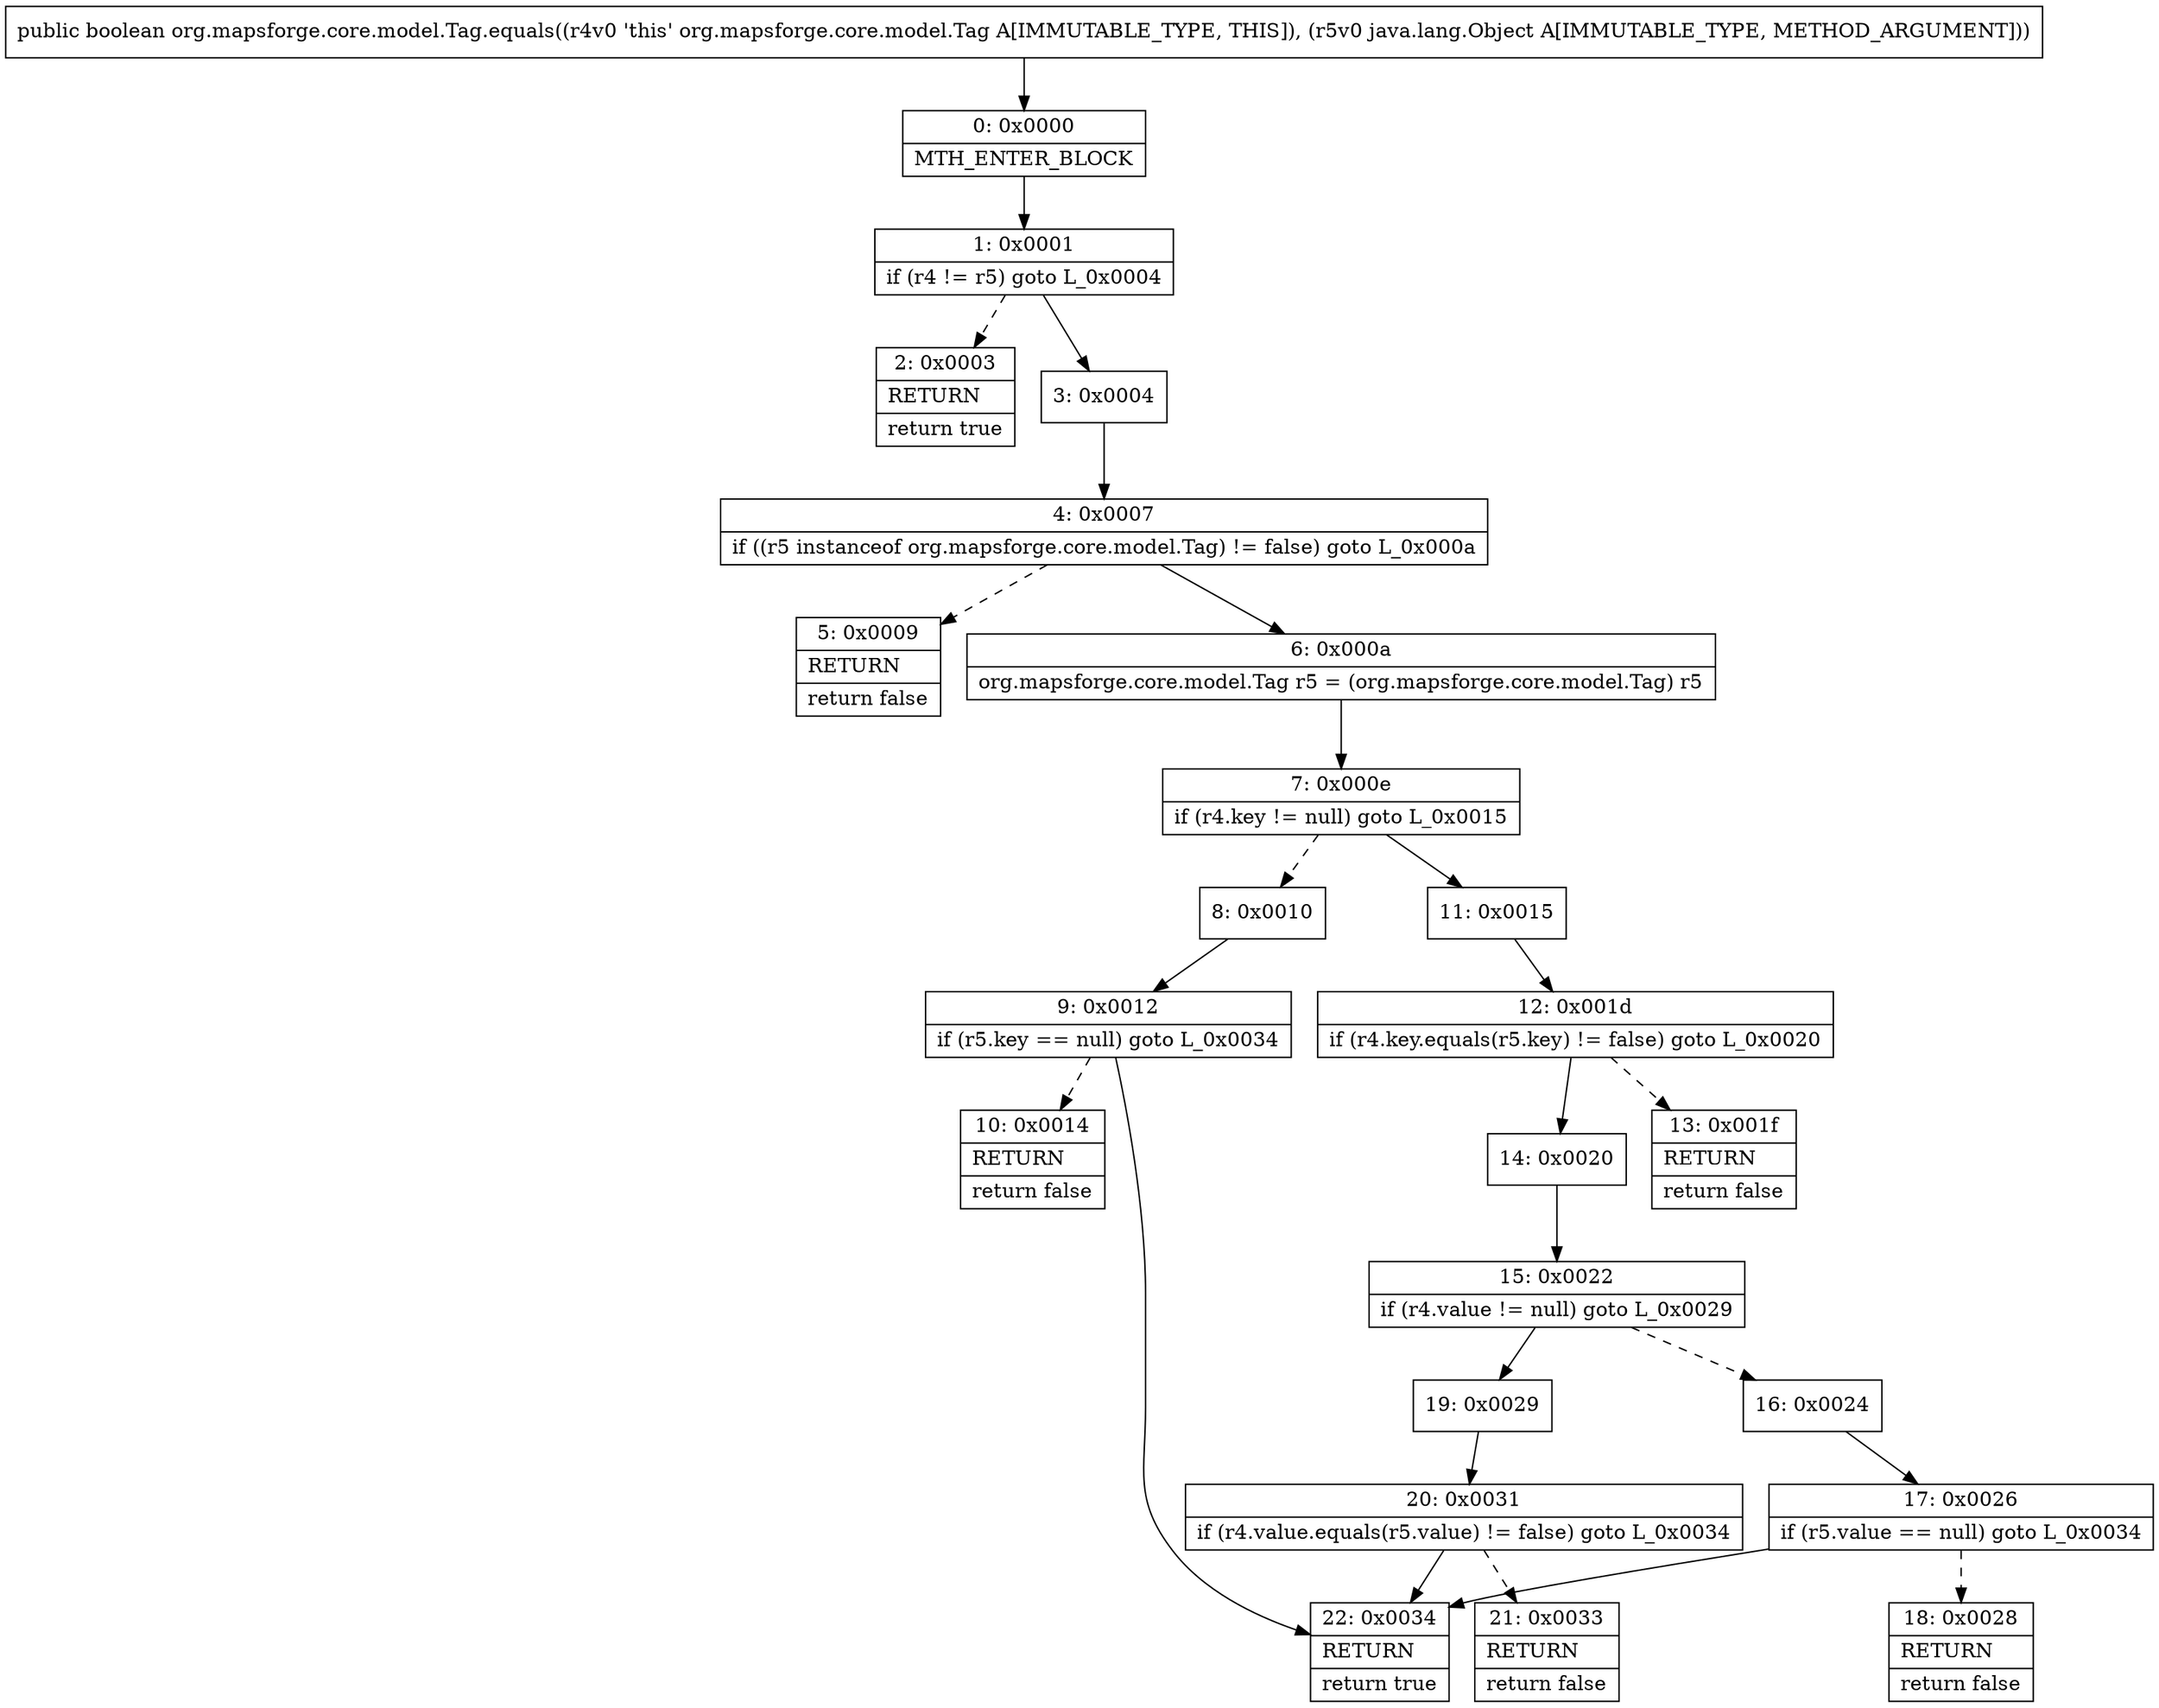 digraph "CFG fororg.mapsforge.core.model.Tag.equals(Ljava\/lang\/Object;)Z" {
Node_0 [shape=record,label="{0\:\ 0x0000|MTH_ENTER_BLOCK\l}"];
Node_1 [shape=record,label="{1\:\ 0x0001|if (r4 != r5) goto L_0x0004\l}"];
Node_2 [shape=record,label="{2\:\ 0x0003|RETURN\l|return true\l}"];
Node_3 [shape=record,label="{3\:\ 0x0004}"];
Node_4 [shape=record,label="{4\:\ 0x0007|if ((r5 instanceof org.mapsforge.core.model.Tag) != false) goto L_0x000a\l}"];
Node_5 [shape=record,label="{5\:\ 0x0009|RETURN\l|return false\l}"];
Node_6 [shape=record,label="{6\:\ 0x000a|org.mapsforge.core.model.Tag r5 = (org.mapsforge.core.model.Tag) r5\l}"];
Node_7 [shape=record,label="{7\:\ 0x000e|if (r4.key != null) goto L_0x0015\l}"];
Node_8 [shape=record,label="{8\:\ 0x0010}"];
Node_9 [shape=record,label="{9\:\ 0x0012|if (r5.key == null) goto L_0x0034\l}"];
Node_10 [shape=record,label="{10\:\ 0x0014|RETURN\l|return false\l}"];
Node_11 [shape=record,label="{11\:\ 0x0015}"];
Node_12 [shape=record,label="{12\:\ 0x001d|if (r4.key.equals(r5.key) != false) goto L_0x0020\l}"];
Node_13 [shape=record,label="{13\:\ 0x001f|RETURN\l|return false\l}"];
Node_14 [shape=record,label="{14\:\ 0x0020}"];
Node_15 [shape=record,label="{15\:\ 0x0022|if (r4.value != null) goto L_0x0029\l}"];
Node_16 [shape=record,label="{16\:\ 0x0024}"];
Node_17 [shape=record,label="{17\:\ 0x0026|if (r5.value == null) goto L_0x0034\l}"];
Node_18 [shape=record,label="{18\:\ 0x0028|RETURN\l|return false\l}"];
Node_19 [shape=record,label="{19\:\ 0x0029}"];
Node_20 [shape=record,label="{20\:\ 0x0031|if (r4.value.equals(r5.value) != false) goto L_0x0034\l}"];
Node_21 [shape=record,label="{21\:\ 0x0033|RETURN\l|return false\l}"];
Node_22 [shape=record,label="{22\:\ 0x0034|RETURN\l|return true\l}"];
MethodNode[shape=record,label="{public boolean org.mapsforge.core.model.Tag.equals((r4v0 'this' org.mapsforge.core.model.Tag A[IMMUTABLE_TYPE, THIS]), (r5v0 java.lang.Object A[IMMUTABLE_TYPE, METHOD_ARGUMENT])) }"];
MethodNode -> Node_0;
Node_0 -> Node_1;
Node_1 -> Node_2[style=dashed];
Node_1 -> Node_3;
Node_3 -> Node_4;
Node_4 -> Node_5[style=dashed];
Node_4 -> Node_6;
Node_6 -> Node_7;
Node_7 -> Node_8[style=dashed];
Node_7 -> Node_11;
Node_8 -> Node_9;
Node_9 -> Node_10[style=dashed];
Node_9 -> Node_22;
Node_11 -> Node_12;
Node_12 -> Node_13[style=dashed];
Node_12 -> Node_14;
Node_14 -> Node_15;
Node_15 -> Node_16[style=dashed];
Node_15 -> Node_19;
Node_16 -> Node_17;
Node_17 -> Node_18[style=dashed];
Node_17 -> Node_22;
Node_19 -> Node_20;
Node_20 -> Node_21[style=dashed];
Node_20 -> Node_22;
}

